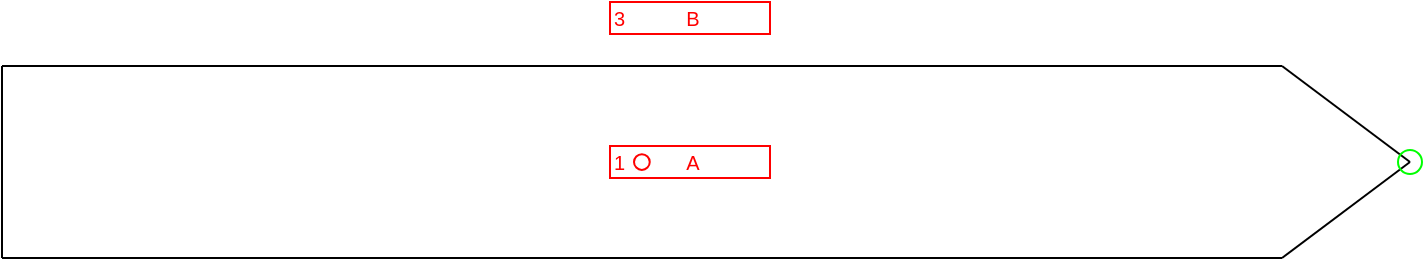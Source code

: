<mxfile compressed="false" version="23.0.2" type="device">
  <diagram name="ND0008B" id="2PV6iwr6JWes_DTPrO4D">
    <mxGraphModel dx="1434" dy="836" grid="1" gridSize="2" guides="1" tooltips="1" connect="1" arrows="1" fold="1" page="1" pageScale="1" pageWidth="1169" pageHeight="827" math="0" shadow="0">
      <root>
        <mxCell id="RGgDl7oPxScjA8s9tKOe-0" />
        <object label="Symbol" Width="44" Height="6" UoM="mm" id="RGgDl7oPxScjA8s9tKOe-124">
          <mxCell style="locked=1;" parent="RGgDl7oPxScjA8s9tKOe-0" />
        </object>
        <mxCell id="Hk4hw16L_tskR1mw_dfi-1" value="" style="endArrow=none;html=1;rounded=0;fontFamily=Helvetica;fontSize=16;" parent="RGgDl7oPxScjA8s9tKOe-124" edge="1">
          <mxGeometry width="50" height="50" relative="1" as="geometry">
            <mxPoint x="256" y="256" as="sourcePoint" />
            <mxPoint x="256" y="160" as="targetPoint" />
          </mxGeometry>
        </mxCell>
        <mxCell id="Hk4hw16L_tskR1mw_dfi-2" value="" style="endArrow=none;html=1;rounded=0;fontFamily=Helvetica;fontSize=16;" parent="RGgDl7oPxScjA8s9tKOe-124" edge="1">
          <mxGeometry width="50" height="50" relative="1" as="geometry">
            <mxPoint x="256" y="160" as="sourcePoint" />
            <mxPoint x="896" y="160" as="targetPoint" />
          </mxGeometry>
        </mxCell>
        <mxCell id="Hk4hw16L_tskR1mw_dfi-3" value="" style="endArrow=none;html=1;rounded=0;fontFamily=Helvetica;fontSize=16;" parent="RGgDl7oPxScjA8s9tKOe-124" edge="1">
          <mxGeometry width="50" height="50" relative="1" as="geometry">
            <mxPoint x="256" y="256" as="sourcePoint" />
            <mxPoint x="896" y="256" as="targetPoint" />
          </mxGeometry>
        </mxCell>
        <mxCell id="Hk4hw16L_tskR1mw_dfi-4" value="" style="endArrow=none;html=1;rounded=0;fontFamily=Helvetica;fontSize=16;" parent="RGgDl7oPxScjA8s9tKOe-124" edge="1">
          <mxGeometry width="50" height="50" relative="1" as="geometry">
            <mxPoint x="896" y="160" as="sourcePoint" />
            <mxPoint x="960" y="208" as="targetPoint" />
          </mxGeometry>
        </mxCell>
        <mxCell id="Hk4hw16L_tskR1mw_dfi-5" value="" style="endArrow=none;html=1;rounded=0;fontFamily=Helvetica;fontSize=16;" parent="RGgDl7oPxScjA8s9tKOe-124" edge="1">
          <mxGeometry width="50" height="50" relative="1" as="geometry">
            <mxPoint x="896" y="256" as="sourcePoint" />
            <mxPoint x="960" y="208" as="targetPoint" />
          </mxGeometry>
        </mxCell>
        <mxCell id="RGgDl7oPxScjA8s9tKOe-130" value="Connection" style="" parent="RGgDl7oPxScjA8s9tKOe-0" />
        <object label="Connection" PipingConnector="N" LabelConnector="N" SignalConnector="Y" Direction="0" AuxiliaryConnector="N" id="Hk4hw16L_tskR1mw_dfi-7">
          <mxCell style="vsdxID=1407;fillColor=none;gradientColor=none;shape=stencil(rVFbDsIgEDwNnyQU4glqvcfGblsilmZBS28vZGMsxg9j/JvZmX1kR5g2TLCg0CpE8hdcbR8nYY5CaztPSDZmJEwnTDt4wpH8be6ZL1CcBV39vUxI3KdKh1YbswPTEzuBzlmiVGmKau9zUKM+jlJJQrJBko8QrZ+rrQ5oRJnXyMHBWElhRVx25ebnw/5zVvPFWRm83jxY5zilvf4eSy5xpKZ7AA==);strokeColor=#00FF00;strokeWidth=1;points=[[0.5,0.5,0,0,0]];labelBackgroundColor=none;rounded=0;html=1;whiteSpace=wrap;aspect=fixed;noLabel=1;snapToPoint=1;container=0;fontSize=16;fontFamily=Helvetica;" parent="RGgDl7oPxScjA8s9tKOe-130" vertex="1">
            <mxGeometry x="954" y="202" width="12" height="12" as="geometry" />
          </mxCell>
        </object>
        <mxCell id="RGgDl7oPxScjA8s9tKOe-135" value="Label" style="" parent="RGgDl7oPxScjA8s9tKOe-0" />
        <object label="%LabelLines%&amp;nbsp; &amp;nbsp; &amp;nbsp; &amp;nbsp; &amp;nbsp; &amp;nbsp;%LabelIndex%" placeholders="1" LabelLines="1" LabelIndex="A" id="RGgDl7oPxScjA8s9tKOe-136">
          <mxCell style="rounded=0;whiteSpace=wrap;html=1;fillColor=none;strokeColor=#FF0000;fontColor=#FF0000;fontSize=10;align=left;" parent="RGgDl7oPxScjA8s9tKOe-135" vertex="1">
            <mxGeometry x="560" y="200" width="80" height="16" as="geometry" />
          </mxCell>
        </object>
        <object label="%LabelLines%&amp;nbsp; &amp;nbsp; &amp;nbsp; &amp;nbsp; &amp;nbsp; &amp;nbsp;%LabelIndex%" placeholders="1" LabelLines="3" LabelIndex="B" id="Q3lKc9ZRaQz3_cMDht4b-1">
          <mxCell style="rounded=0;whiteSpace=wrap;html=1;fillColor=none;strokeColor=#FF0000;fontColor=#FF0000;fontSize=10;align=left;" parent="RGgDl7oPxScjA8s9tKOe-135" vertex="1">
            <mxGeometry x="560" y="128" width="80" height="16" as="geometry" />
          </mxCell>
        </object>
        <mxCell id="RGgDl7oPxScjA8s9tKOe-138" value="Origo" style="locked=1;" parent="RGgDl7oPxScjA8s9tKOe-0" />
        <object label="origo" id="RGgDl7oPxScjA8s9tKOe-139">
          <mxCell style="vsdxID=1407;fillColor=none;gradientColor=none;shape=stencil(rVFbDsIgEDwNnyQU4glqvcfGblsilmZBS28vZGMsxg9j/JvZmX1kR5g2TLCg0CpE8hdcbR8nYY5CaztPSDZmJEwnTDt4wpH8be6ZL1CcBV39vUxI3KdKh1YbswPTEzuBzlmiVGmKau9zUKM+jlJJQrJBko8QrZ+rrQ5oRJnXyMHBWElhRVx25ebnw/5zVvPFWRm83jxY5zilvf4eSy5xpKZ7AA==);strokeColor=#ff0000;strokeWidth=1;points=[[0.5,0.5,0,0,0]];labelBackgroundColor=none;rounded=0;html=1;whiteSpace=wrap;aspect=fixed;noLabel=1;snapToPoint=1;" parent="RGgDl7oPxScjA8s9tKOe-138" vertex="1">
            <mxGeometry x="572" y="204.07" width="7.874" height="7.87" as="geometry" />
          </mxCell>
        </object>
      </root>
    </mxGraphModel>
  </diagram>
</mxfile>
